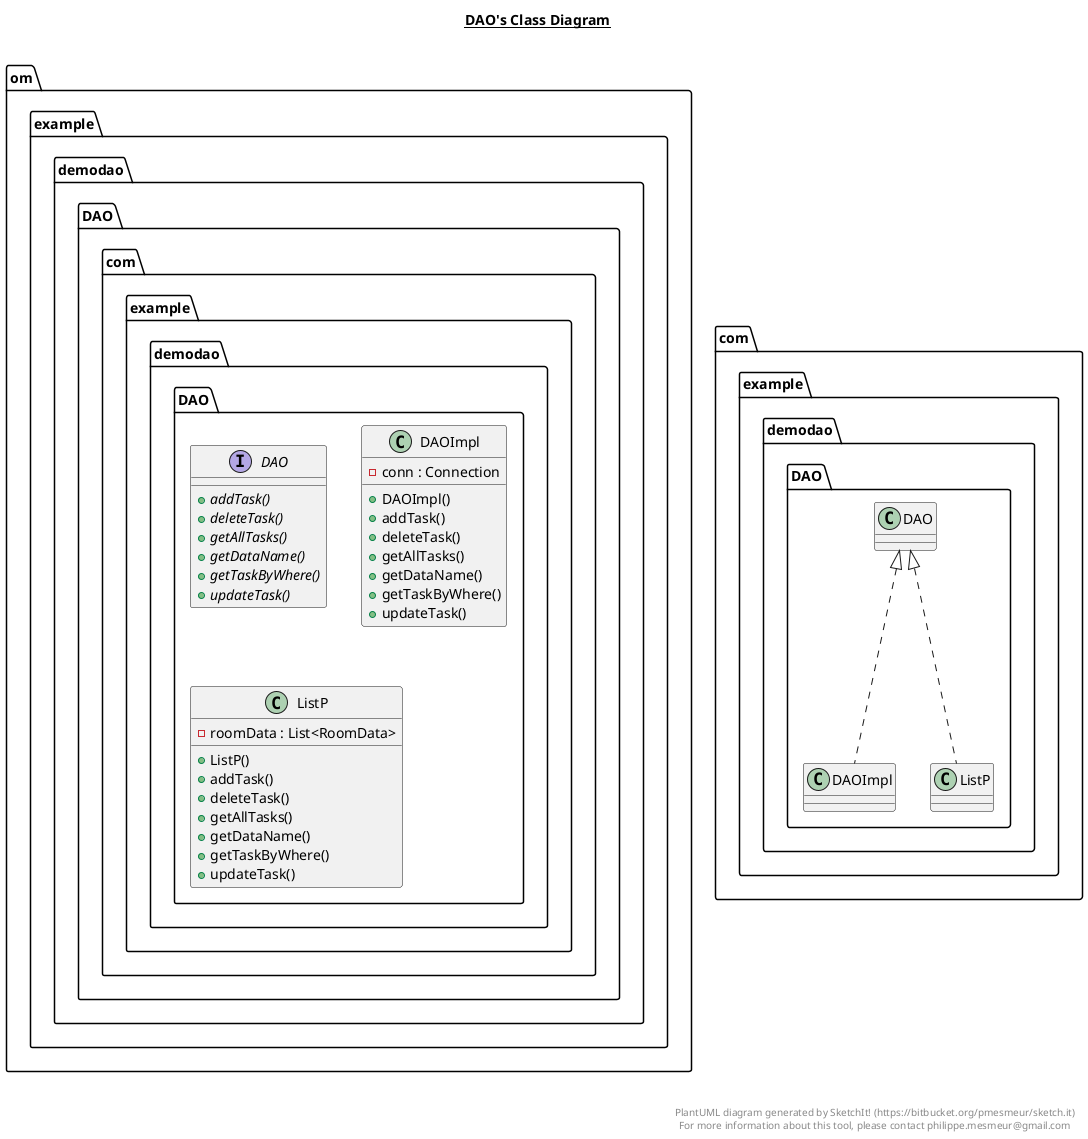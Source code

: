 @startuml

title __DAO's Class Diagram__\n


    namespace om.example.demodao {
      namespace DAO {
        interface com.example.demodao.DAO.DAO {
            {abstract} + addTask()
            {abstract} + deleteTask()
            {abstract} + getAllTasks()
            {abstract} + getDataName()
            {abstract} + getTaskByWhere()
            {abstract} + updateTask()
        }
      }
    }

  


    namespace om.example.demodao {
      namespace DAO {
        class com.example.demodao.DAO.DAOImpl {
            - conn : Connection
            + DAOImpl()
            + addTask()
            + deleteTask()
            + getAllTasks()
            + getDataName()
            + getTaskByWhere()
            + updateTask()
        }
      }
    }

  


    namespace om.example.demodao {
      namespace DAO {
        class com.example.demodao.DAO.ListP {
            - roomData : List<RoomData>
            + ListP()
            + addTask()
            + deleteTask()
            + getAllTasks()
            + getDataName()
            + getTaskByWhere()
            + updateTask()
        }
      }
    }

  

  com.example.demodao.DAO.DAOImpl .up.|> com.example.demodao.DAO.DAO
  com.example.demodao.DAO.ListP .up.|> com.example.demodao.DAO.DAO


right footer


PlantUML diagram generated by SketchIt! (https://bitbucket.org/pmesmeur/sketch.it)
For more information about this tool, please contact philippe.mesmeur@gmail.com
endfooter

@enduml
